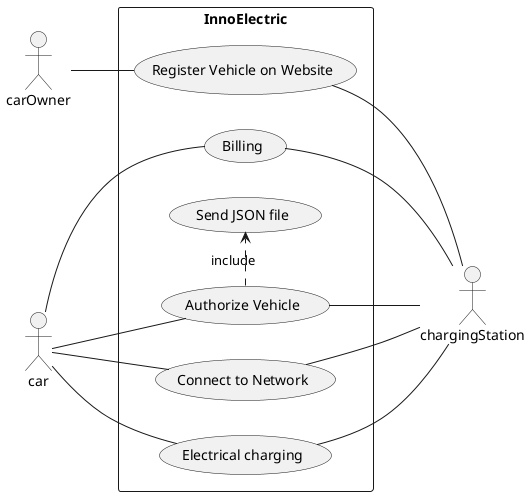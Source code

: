 @startuml

left to right direction
skinparam packageStyle rectangle

actor carOwner
actor car
actor chargingStation

rectangle InnoElectric {
    carOwner -- (Register Vehicle on Website)
    (Register Vehicle on Website) -- chargingStation

    car -- (Connect to Network)
    (Connect to Network) -- chargingStation
    car -- (Authorize Vehicle)
    (Authorize Vehicle) -- chargingStation
    (Authorize Vehicle) .> (Send JSON file) : include
    car -- (Electrical charging)
    (Electrical charging) -- chargingStation
    car -- (Billing)
    (Billing) -- chargingStation
}

@enduml